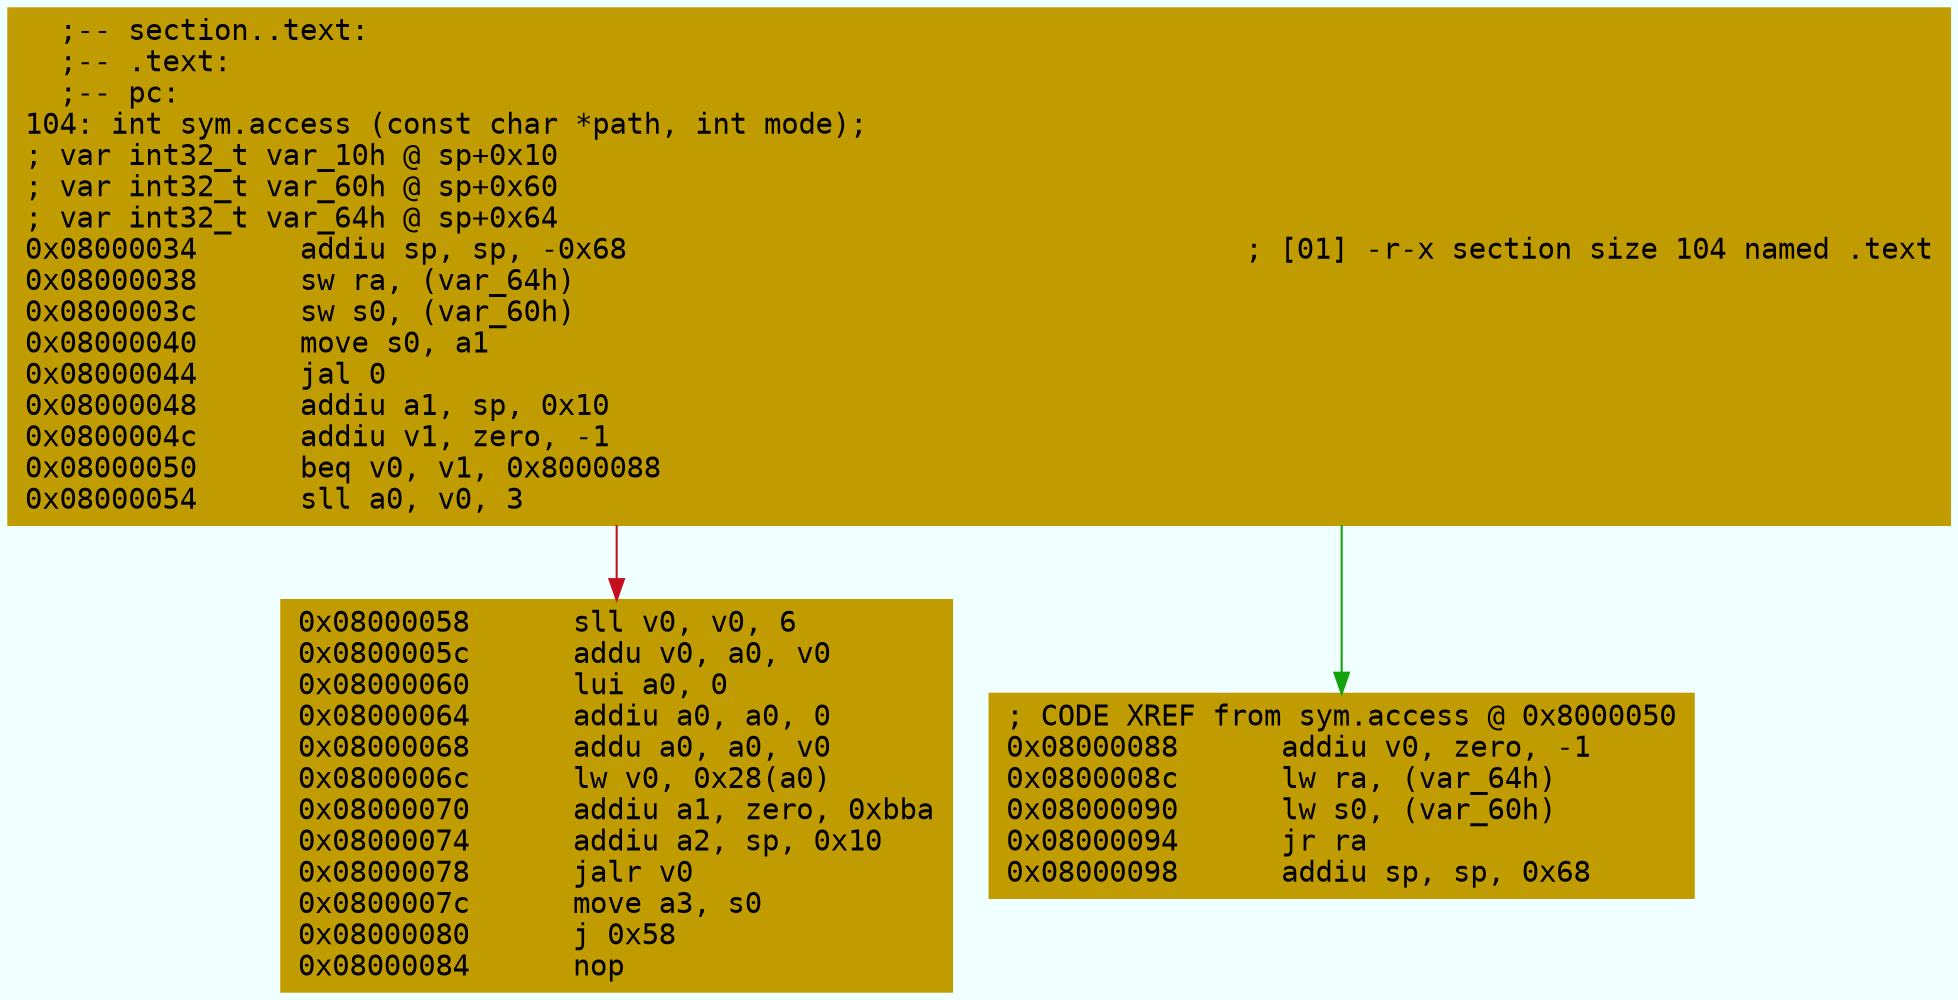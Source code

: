 digraph code {
	graph [bgcolor=azure fontsize=8 fontname="Courier" splines="ortho"];
	node [fillcolor=gray style=filled shape=box];
	edge [arrowhead="normal"];
	"0x08000034" [URL="sym.access/0x08000034", fillcolor="#c19c00",color="#c19c00", fontname="Courier",label="  ;-- section..text:\l  ;-- .text:\l  ;-- pc:\l104: int sym.access (const char *path, int mode);\l; var int32_t var_10h @ sp+0x10\l; var int32_t var_60h @ sp+0x60\l; var int32_t var_64h @ sp+0x64\l0x08000034      addiu sp, sp, -0x68                                    ; [01] -r-x section size 104 named .text\l0x08000038      sw ra, (var_64h)\l0x0800003c      sw s0, (var_60h)\l0x08000040      move s0, a1\l0x08000044      jal 0\l0x08000048      addiu a1, sp, 0x10\l0x0800004c      addiu v1, zero, -1\l0x08000050      beq v0, v1, 0x8000088\l0x08000054      sll a0, v0, 3\l"]
	"0x08000058" [URL="sym.access/0x08000058", fillcolor="#c19c00",color="#c19c00", fontname="Courier",label="0x08000058      sll v0, v0, 6\l0x0800005c      addu v0, a0, v0\l0x08000060      lui a0, 0\l0x08000064      addiu a0, a0, 0\l0x08000068      addu a0, a0, v0\l0x0800006c      lw v0, 0x28(a0)\l0x08000070      addiu a1, zero, 0xbba\l0x08000074      addiu a2, sp, 0x10\l0x08000078      jalr v0\l0x0800007c      move a3, s0\l0x08000080      j 0x58\l0x08000084      nop\l"]
	"0x08000088" [URL="sym.access/0x08000088", fillcolor="#c19c00",color="#c19c00", fontname="Courier",label="; CODE XREF from sym.access @ 0x8000050\l0x08000088      addiu v0, zero, -1\l0x0800008c      lw ra, (var_64h)\l0x08000090      lw s0, (var_60h)\l0x08000094      jr ra\l0x08000098      addiu sp, sp, 0x68\l"]
        "0x08000034" -> "0x08000088" [color="#13a10e"];
        "0x08000034" -> "0x08000058" [color="#c50f1f"];
}
